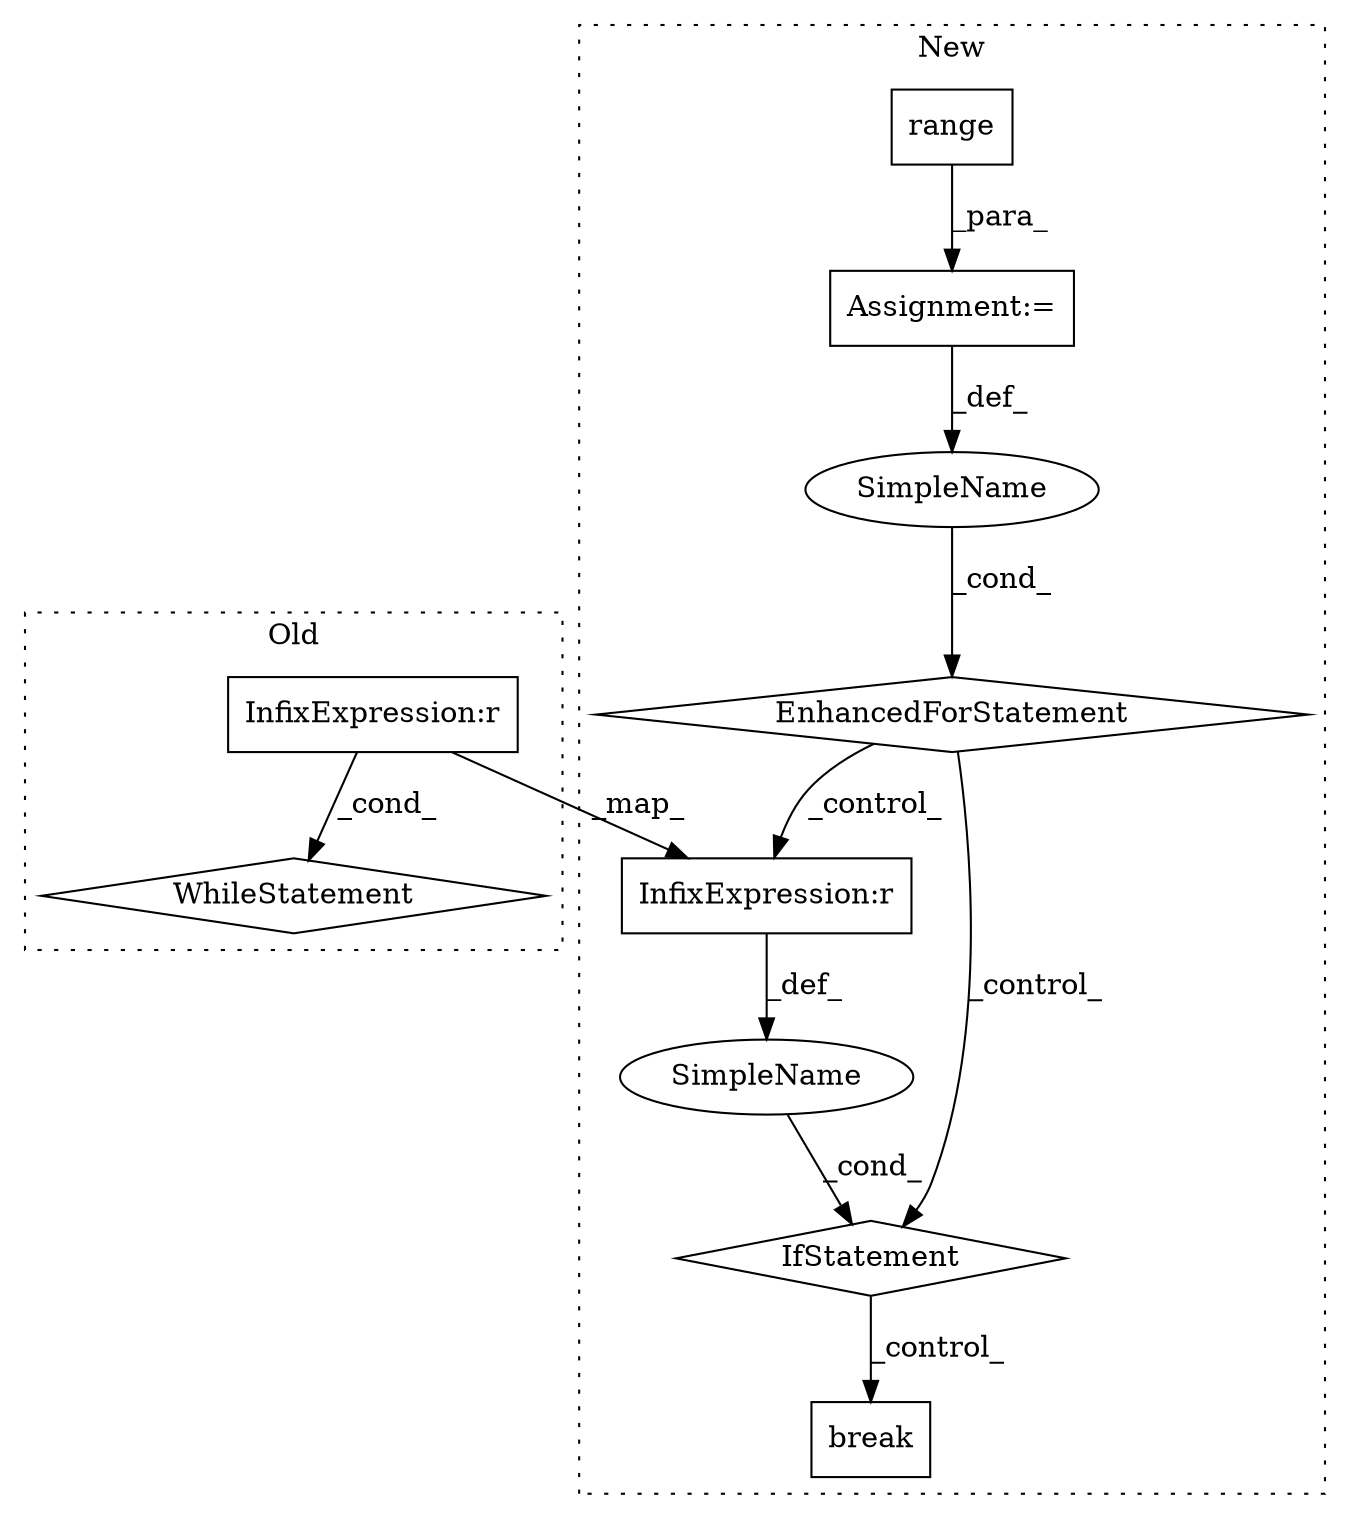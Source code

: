 digraph G {
subgraph cluster0 {
1 [label="WhileStatement" a="61" s="1513,1571" l="7,2" shape="diamond"];
7 [label="InfixExpression:r" a="27" s="1530" l="4" shape="box"];
label = "Old";
style="dotted";
}
subgraph cluster1 {
2 [label="break" a="10" s="2123" l="6" shape="box"];
3 [label="IfStatement" a="25" s="2087,2109" l="4,2" shape="diamond"];
4 [label="SimpleName" a="42" s="" l="" shape="ellipse"];
5 [label="SimpleName" a="42" s="1502" l="1" shape="ellipse"];
6 [label="Assignment:=" a="7" s="1441,1526" l="57,2" shape="box"];
8 [label="InfixExpression:r" a="27" s="2099" l="4" shape="box"];
9 [label="EnhancedForStatement" a="70" s="1441,1526" l="57,2" shape="diamond"];
10 [label="range" a="32" s="1506,1525" l="6,1" shape="box"];
label = "New";
style="dotted";
}
3 -> 2 [label="_control_"];
4 -> 3 [label="_cond_"];
5 -> 9 [label="_cond_"];
6 -> 5 [label="_def_"];
7 -> 1 [label="_cond_"];
7 -> 8 [label="_map_"];
8 -> 4 [label="_def_"];
9 -> 8 [label="_control_"];
9 -> 3 [label="_control_"];
10 -> 6 [label="_para_"];
}